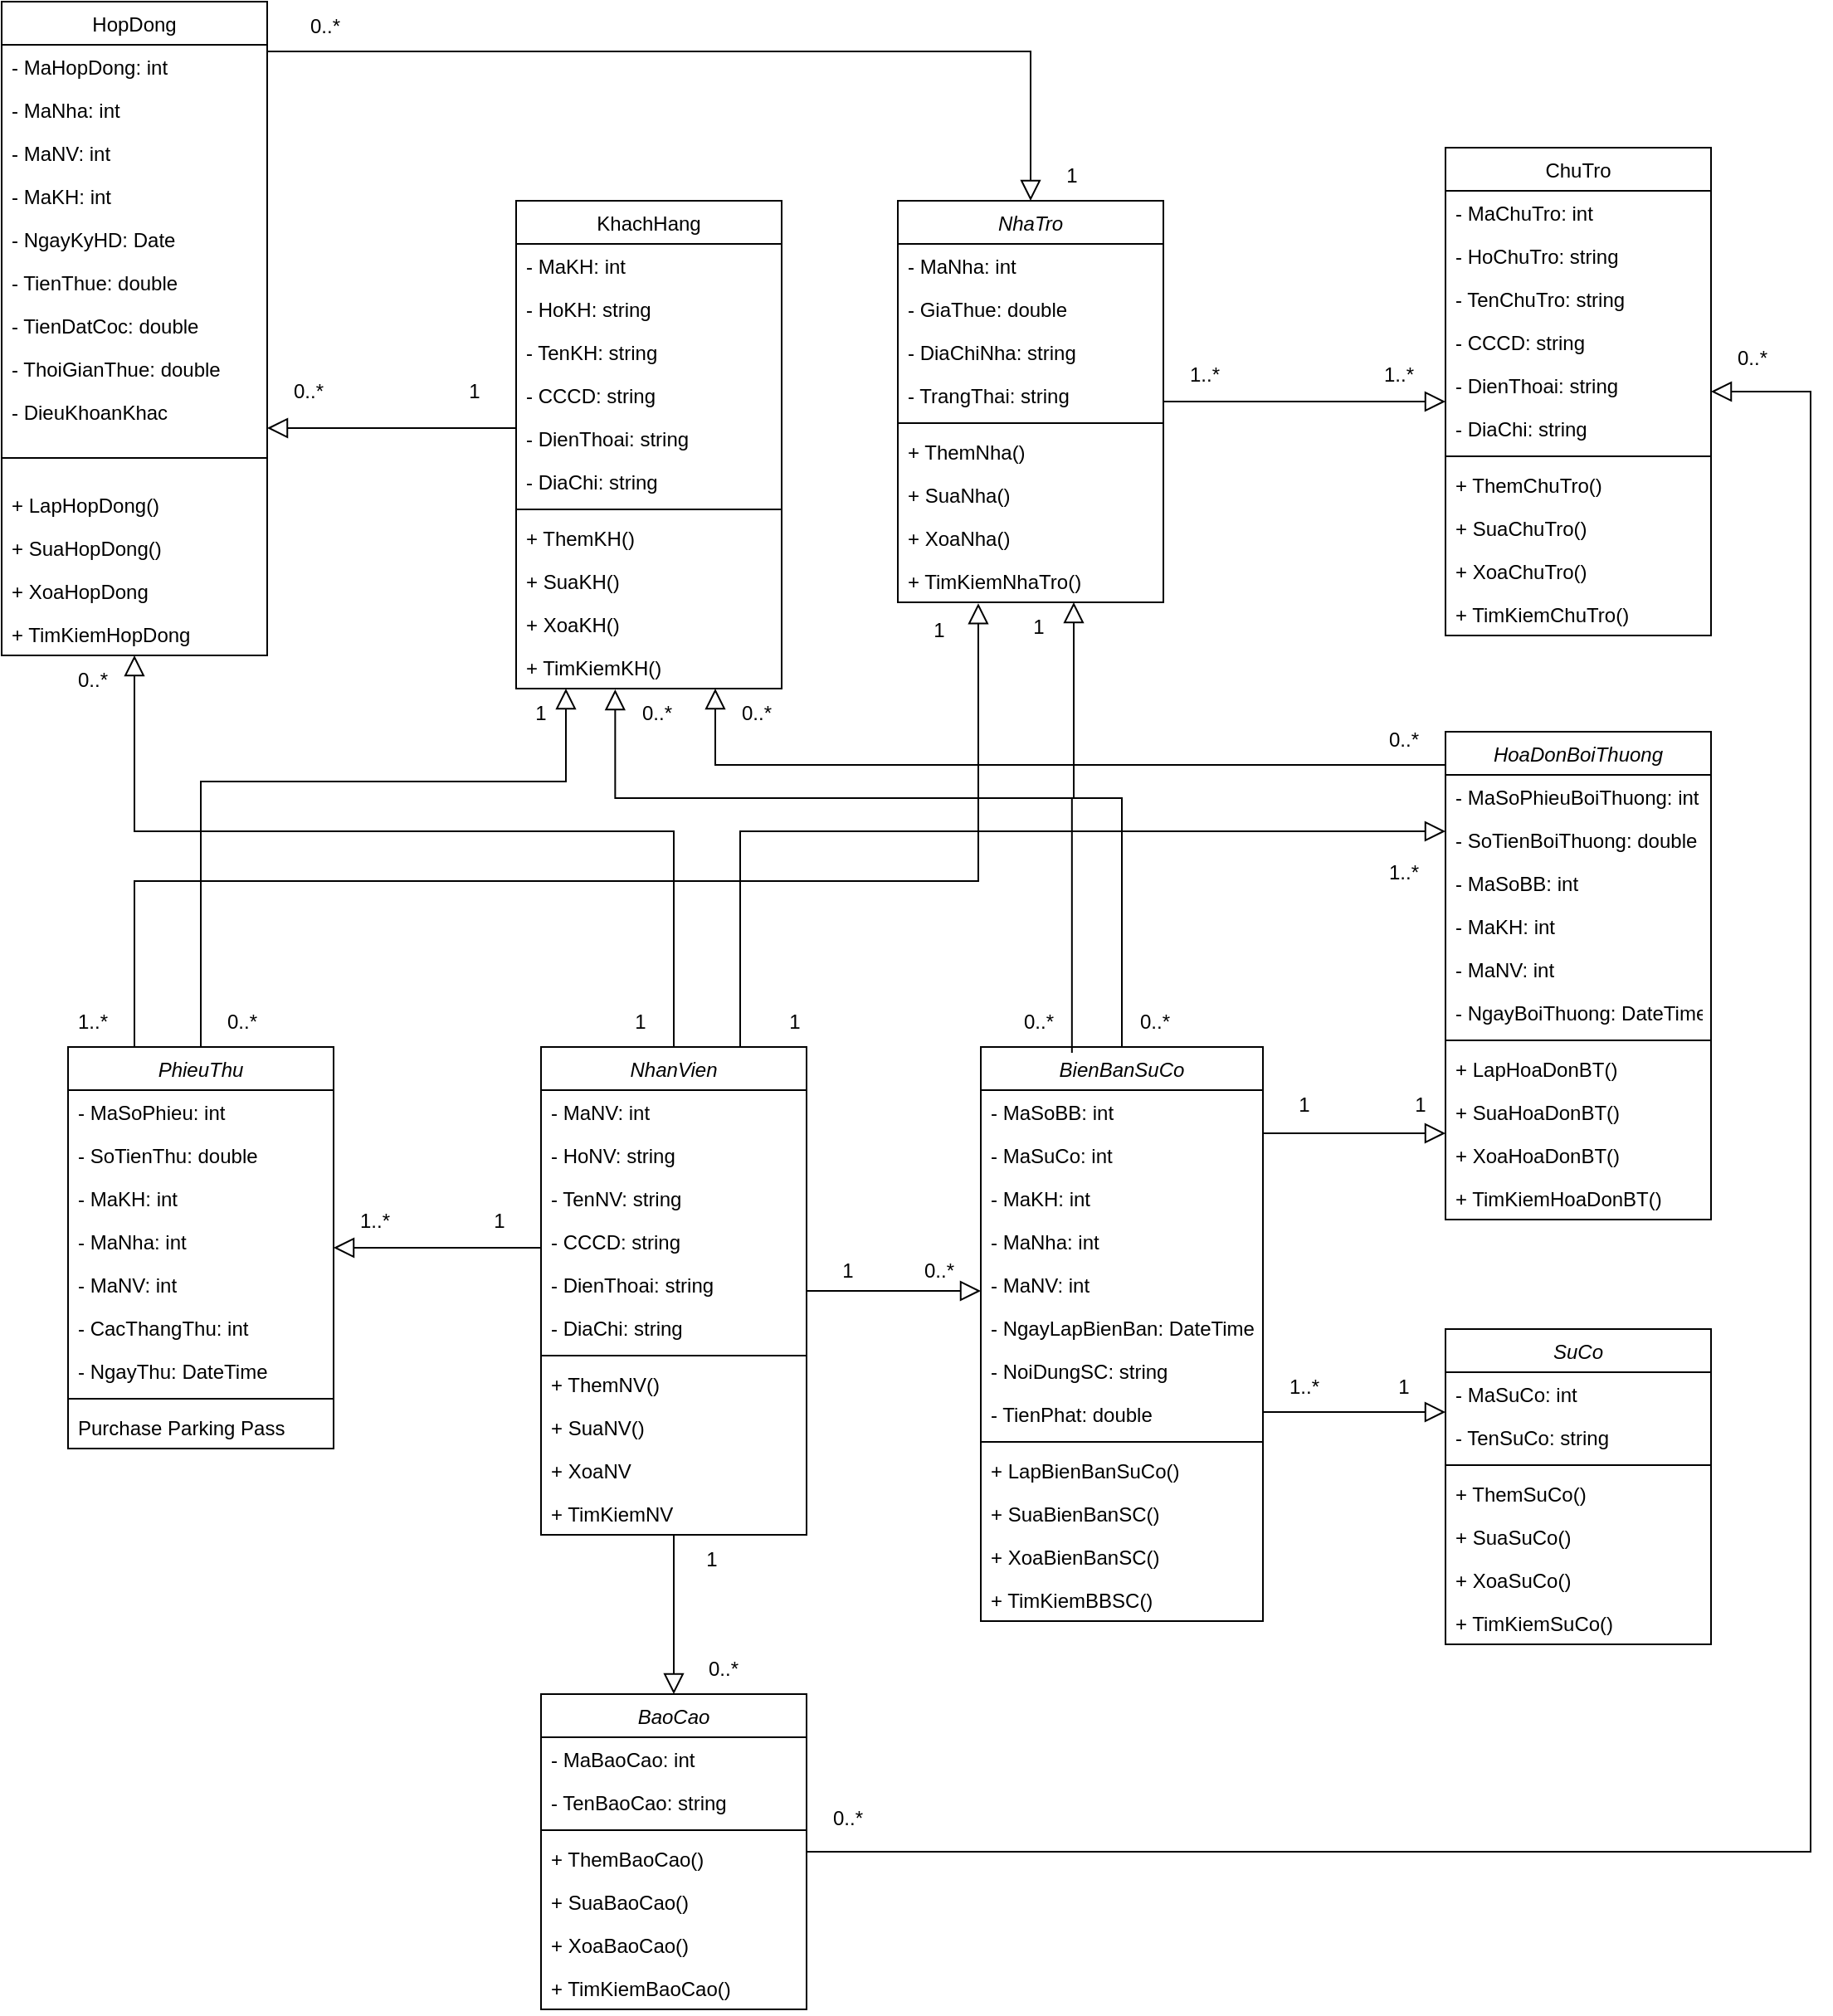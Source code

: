<mxfile version="24.7.8">
  <diagram id="C5RBs43oDa-KdzZeNtuy" name="Page-1">
    <mxGraphModel dx="1214" dy="589" grid="1" gridSize="10" guides="1" tooltips="1" connect="1" arrows="1" fold="1" page="1" pageScale="1" pageWidth="827" pageHeight="1169" math="0" shadow="0">
      <root>
        <mxCell id="WIyWlLk6GJQsqaUBKTNV-0" />
        <mxCell id="WIyWlLk6GJQsqaUBKTNV-1" parent="WIyWlLk6GJQsqaUBKTNV-0" />
        <mxCell id="zkfFHV4jXpPFQw0GAbJ--0" value="NhanVien" style="swimlane;fontStyle=2;align=center;verticalAlign=top;childLayout=stackLayout;horizontal=1;startSize=26;horizontalStack=0;resizeParent=1;resizeLast=0;collapsible=1;marginBottom=0;rounded=0;shadow=0;strokeWidth=1;" parent="WIyWlLk6GJQsqaUBKTNV-1" vertex="1">
          <mxGeometry x="335" y="1070" width="160" height="294" as="geometry">
            <mxRectangle x="230" y="140" width="160" height="26" as="alternateBounds" />
          </mxGeometry>
        </mxCell>
        <mxCell id="zkfFHV4jXpPFQw0GAbJ--1" value="- MaNV: int" style="text;align=left;verticalAlign=top;spacingLeft=4;spacingRight=4;overflow=hidden;rotatable=0;points=[[0,0.5],[1,0.5]];portConstraint=eastwest;" parent="zkfFHV4jXpPFQw0GAbJ--0" vertex="1">
          <mxGeometry y="26" width="160" height="26" as="geometry" />
        </mxCell>
        <mxCell id="zkfFHV4jXpPFQw0GAbJ--2" value="- HoNV: string" style="text;align=left;verticalAlign=top;spacingLeft=4;spacingRight=4;overflow=hidden;rotatable=0;points=[[0,0.5],[1,0.5]];portConstraint=eastwest;rounded=0;shadow=0;html=0;" parent="zkfFHV4jXpPFQw0GAbJ--0" vertex="1">
          <mxGeometry y="52" width="160" height="26" as="geometry" />
        </mxCell>
        <mxCell id="zkfFHV4jXpPFQw0GAbJ--3" value="- TenNV: string" style="text;align=left;verticalAlign=top;spacingLeft=4;spacingRight=4;overflow=hidden;rotatable=0;points=[[0,0.5],[1,0.5]];portConstraint=eastwest;rounded=0;shadow=0;html=0;" parent="zkfFHV4jXpPFQw0GAbJ--0" vertex="1">
          <mxGeometry y="78" width="160" height="26" as="geometry" />
        </mxCell>
        <mxCell id="z7ZvyYDUAaC4kDJrTpxP-0" value="- CCCD: string" style="text;align=left;verticalAlign=top;spacingLeft=4;spacingRight=4;overflow=hidden;rotatable=0;points=[[0,0.5],[1,0.5]];portConstraint=eastwest;rounded=0;shadow=0;html=0;" vertex="1" parent="zkfFHV4jXpPFQw0GAbJ--0">
          <mxGeometry y="104" width="160" height="26" as="geometry" />
        </mxCell>
        <mxCell id="z7ZvyYDUAaC4kDJrTpxP-1" value="- DienThoai: string" style="text;align=left;verticalAlign=top;spacingLeft=4;spacingRight=4;overflow=hidden;rotatable=0;points=[[0,0.5],[1,0.5]];portConstraint=eastwest;rounded=0;shadow=0;html=0;" vertex="1" parent="zkfFHV4jXpPFQw0GAbJ--0">
          <mxGeometry y="130" width="160" height="26" as="geometry" />
        </mxCell>
        <mxCell id="z7ZvyYDUAaC4kDJrTpxP-2" value="- DiaChi: string" style="text;align=left;verticalAlign=top;spacingLeft=4;spacingRight=4;overflow=hidden;rotatable=0;points=[[0,0.5],[1,0.5]];portConstraint=eastwest;rounded=0;shadow=0;html=0;" vertex="1" parent="zkfFHV4jXpPFQw0GAbJ--0">
          <mxGeometry y="156" width="160" height="26" as="geometry" />
        </mxCell>
        <mxCell id="zkfFHV4jXpPFQw0GAbJ--4" value="" style="line;html=1;strokeWidth=1;align=left;verticalAlign=middle;spacingTop=-1;spacingLeft=3;spacingRight=3;rotatable=0;labelPosition=right;points=[];portConstraint=eastwest;" parent="zkfFHV4jXpPFQw0GAbJ--0" vertex="1">
          <mxGeometry y="182" width="160" height="8" as="geometry" />
        </mxCell>
        <mxCell id="z7ZvyYDUAaC4kDJrTpxP-94" value="+ ThemNV()" style="text;align=left;verticalAlign=top;spacingLeft=4;spacingRight=4;overflow=hidden;rotatable=0;points=[[0,0.5],[1,0.5]];portConstraint=eastwest;rounded=0;shadow=0;html=0;" vertex="1" parent="zkfFHV4jXpPFQw0GAbJ--0">
          <mxGeometry y="190" width="160" height="26" as="geometry" />
        </mxCell>
        <mxCell id="z7ZvyYDUAaC4kDJrTpxP-96" value="+ SuaNV()" style="text;align=left;verticalAlign=top;spacingLeft=4;spacingRight=4;overflow=hidden;rotatable=0;points=[[0,0.5],[1,0.5]];portConstraint=eastwest;rounded=0;shadow=0;html=0;" vertex="1" parent="zkfFHV4jXpPFQw0GAbJ--0">
          <mxGeometry y="216" width="160" height="26" as="geometry" />
        </mxCell>
        <mxCell id="z7ZvyYDUAaC4kDJrTpxP-95" value="+ XoaNV" style="text;align=left;verticalAlign=top;spacingLeft=4;spacingRight=4;overflow=hidden;rotatable=0;points=[[0,0.5],[1,0.5]];portConstraint=eastwest;rounded=0;shadow=0;html=0;" vertex="1" parent="zkfFHV4jXpPFQw0GAbJ--0">
          <mxGeometry y="242" width="160" height="26" as="geometry" />
        </mxCell>
        <mxCell id="z7ZvyYDUAaC4kDJrTpxP-97" value="+ TimKiemNV" style="text;align=left;verticalAlign=top;spacingLeft=4;spacingRight=4;overflow=hidden;rotatable=0;points=[[0,0.5],[1,0.5]];portConstraint=eastwest;rounded=0;shadow=0;html=0;" vertex="1" parent="zkfFHV4jXpPFQw0GAbJ--0">
          <mxGeometry y="268" width="160" height="26" as="geometry" />
        </mxCell>
        <mxCell id="zkfFHV4jXpPFQw0GAbJ--6" value="ChuTro" style="swimlane;fontStyle=0;align=center;verticalAlign=top;childLayout=stackLayout;horizontal=1;startSize=26;horizontalStack=0;resizeParent=1;resizeLast=0;collapsible=1;marginBottom=0;rounded=0;shadow=0;strokeWidth=1;" parent="WIyWlLk6GJQsqaUBKTNV-1" vertex="1">
          <mxGeometry x="880" y="528" width="160" height="294" as="geometry">
            <mxRectangle x="130" y="380" width="160" height="26" as="alternateBounds" />
          </mxGeometry>
        </mxCell>
        <mxCell id="zkfFHV4jXpPFQw0GAbJ--7" value="- MaChuTro: int" style="text;align=left;verticalAlign=top;spacingLeft=4;spacingRight=4;overflow=hidden;rotatable=0;points=[[0,0.5],[1,0.5]];portConstraint=eastwest;" parent="zkfFHV4jXpPFQw0GAbJ--6" vertex="1">
          <mxGeometry y="26" width="160" height="26" as="geometry" />
        </mxCell>
        <mxCell id="zkfFHV4jXpPFQw0GAbJ--8" value="- HoChuTro: string" style="text;align=left;verticalAlign=top;spacingLeft=4;spacingRight=4;overflow=hidden;rotatable=0;points=[[0,0.5],[1,0.5]];portConstraint=eastwest;rounded=0;shadow=0;html=0;" parent="zkfFHV4jXpPFQw0GAbJ--6" vertex="1">
          <mxGeometry y="52" width="160" height="26" as="geometry" />
        </mxCell>
        <mxCell id="z7ZvyYDUAaC4kDJrTpxP-4" value="- TenChuTro: string" style="text;align=left;verticalAlign=top;spacingLeft=4;spacingRight=4;overflow=hidden;rotatable=0;points=[[0,0.5],[1,0.5]];portConstraint=eastwest;rounded=0;shadow=0;html=0;" vertex="1" parent="zkfFHV4jXpPFQw0GAbJ--6">
          <mxGeometry y="78" width="160" height="26" as="geometry" />
        </mxCell>
        <mxCell id="z7ZvyYDUAaC4kDJrTpxP-5" value="- CCCD: string" style="text;align=left;verticalAlign=top;spacingLeft=4;spacingRight=4;overflow=hidden;rotatable=0;points=[[0,0.5],[1,0.5]];portConstraint=eastwest;rounded=0;shadow=0;html=0;" vertex="1" parent="zkfFHV4jXpPFQw0GAbJ--6">
          <mxGeometry y="104" width="160" height="26" as="geometry" />
        </mxCell>
        <mxCell id="z7ZvyYDUAaC4kDJrTpxP-6" value="- DienThoai: string" style="text;align=left;verticalAlign=top;spacingLeft=4;spacingRight=4;overflow=hidden;rotatable=0;points=[[0,0.5],[1,0.5]];portConstraint=eastwest;rounded=0;shadow=0;html=0;" vertex="1" parent="zkfFHV4jXpPFQw0GAbJ--6">
          <mxGeometry y="130" width="160" height="26" as="geometry" />
        </mxCell>
        <mxCell id="z7ZvyYDUAaC4kDJrTpxP-7" value="- DiaChi: string" style="text;align=left;verticalAlign=top;spacingLeft=4;spacingRight=4;overflow=hidden;rotatable=0;points=[[0,0.5],[1,0.5]];portConstraint=eastwest;rounded=0;shadow=0;html=0;" vertex="1" parent="zkfFHV4jXpPFQw0GAbJ--6">
          <mxGeometry y="156" width="160" height="26" as="geometry" />
        </mxCell>
        <mxCell id="zkfFHV4jXpPFQw0GAbJ--9" value="" style="line;html=1;strokeWidth=1;align=left;verticalAlign=middle;spacingTop=-1;spacingLeft=3;spacingRight=3;rotatable=0;labelPosition=right;points=[];portConstraint=eastwest;" parent="zkfFHV4jXpPFQw0GAbJ--6" vertex="1">
          <mxGeometry y="182" width="160" height="8" as="geometry" />
        </mxCell>
        <mxCell id="z7ZvyYDUAaC4kDJrTpxP-106" value="+ ThemChuTro()" style="text;align=left;verticalAlign=top;spacingLeft=4;spacingRight=4;overflow=hidden;rotatable=0;points=[[0,0.5],[1,0.5]];portConstraint=eastwest;rounded=0;shadow=0;html=0;" vertex="1" parent="zkfFHV4jXpPFQw0GAbJ--6">
          <mxGeometry y="190" width="160" height="26" as="geometry" />
        </mxCell>
        <mxCell id="z7ZvyYDUAaC4kDJrTpxP-108" value="+ SuaChuTro()" style="text;align=left;verticalAlign=top;spacingLeft=4;spacingRight=4;overflow=hidden;rotatable=0;points=[[0,0.5],[1,0.5]];portConstraint=eastwest;rounded=0;shadow=0;html=0;" vertex="1" parent="zkfFHV4jXpPFQw0GAbJ--6">
          <mxGeometry y="216" width="160" height="26" as="geometry" />
        </mxCell>
        <mxCell id="z7ZvyYDUAaC4kDJrTpxP-109" value="+ XoaChuTro()" style="text;align=left;verticalAlign=top;spacingLeft=4;spacingRight=4;overflow=hidden;rotatable=0;points=[[0,0.5],[1,0.5]];portConstraint=eastwest;rounded=0;shadow=0;html=0;" vertex="1" parent="zkfFHV4jXpPFQw0GAbJ--6">
          <mxGeometry y="242" width="160" height="26" as="geometry" />
        </mxCell>
        <mxCell id="z7ZvyYDUAaC4kDJrTpxP-107" value="+ TimKiemChuTro()" style="text;align=left;verticalAlign=top;spacingLeft=4;spacingRight=4;overflow=hidden;rotatable=0;points=[[0,0.5],[1,0.5]];portConstraint=eastwest;rounded=0;shadow=0;html=0;" vertex="1" parent="zkfFHV4jXpPFQw0GAbJ--6">
          <mxGeometry y="268" width="160" height="26" as="geometry" />
        </mxCell>
        <mxCell id="zkfFHV4jXpPFQw0GAbJ--12" value="" style="endArrow=block;endSize=10;endFill=0;shadow=0;strokeWidth=1;rounded=0;curved=0;edgeStyle=elbowEdgeStyle;elbow=vertical;" parent="WIyWlLk6GJQsqaUBKTNV-1" source="zkfFHV4jXpPFQw0GAbJ--0" target="z7ZvyYDUAaC4kDJrTpxP-32" edge="1">
          <mxGeometry width="160" relative="1" as="geometry">
            <mxPoint x="340" y="1124" as="sourcePoint" />
            <mxPoint x="240" y="950" as="targetPoint" />
          </mxGeometry>
        </mxCell>
        <mxCell id="zkfFHV4jXpPFQw0GAbJ--13" value="HopDong" style="swimlane;fontStyle=0;align=center;verticalAlign=top;childLayout=stackLayout;horizontal=1;startSize=26;horizontalStack=0;resizeParent=1;resizeLast=0;collapsible=1;marginBottom=0;rounded=0;shadow=0;strokeWidth=1;" parent="WIyWlLk6GJQsqaUBKTNV-1" vertex="1">
          <mxGeometry x="10" y="440" width="160" height="394" as="geometry">
            <mxRectangle x="350" y="620" width="170" height="26" as="alternateBounds" />
          </mxGeometry>
        </mxCell>
        <mxCell id="zkfFHV4jXpPFQw0GAbJ--14" value="- MaHopDong: int" style="text;align=left;verticalAlign=top;spacingLeft=4;spacingRight=4;overflow=hidden;rotatable=0;points=[[0,0.5],[1,0.5]];portConstraint=eastwest;" parent="zkfFHV4jXpPFQw0GAbJ--13" vertex="1">
          <mxGeometry y="26" width="160" height="26" as="geometry" />
        </mxCell>
        <mxCell id="z7ZvyYDUAaC4kDJrTpxP-17" value="- MaNha: int" style="text;align=left;verticalAlign=top;spacingLeft=4;spacingRight=4;overflow=hidden;rotatable=0;points=[[0,0.5],[1,0.5]];portConstraint=eastwest;" vertex="1" parent="zkfFHV4jXpPFQw0GAbJ--13">
          <mxGeometry y="52" width="160" height="26" as="geometry" />
        </mxCell>
        <mxCell id="z7ZvyYDUAaC4kDJrTpxP-18" value="- MaNV: int" style="text;align=left;verticalAlign=top;spacingLeft=4;spacingRight=4;overflow=hidden;rotatable=0;points=[[0,0.5],[1,0.5]];portConstraint=eastwest;" vertex="1" parent="zkfFHV4jXpPFQw0GAbJ--13">
          <mxGeometry y="78" width="160" height="26" as="geometry" />
        </mxCell>
        <mxCell id="z7ZvyYDUAaC4kDJrTpxP-19" value="- MaKH: int" style="text;align=left;verticalAlign=top;spacingLeft=4;spacingRight=4;overflow=hidden;rotatable=0;points=[[0,0.5],[1,0.5]];portConstraint=eastwest;" vertex="1" parent="zkfFHV4jXpPFQw0GAbJ--13">
          <mxGeometry y="104" width="160" height="26" as="geometry" />
        </mxCell>
        <mxCell id="z7ZvyYDUAaC4kDJrTpxP-20" value="- NgayKyHD: Date" style="text;align=left;verticalAlign=top;spacingLeft=4;spacingRight=4;overflow=hidden;rotatable=0;points=[[0,0.5],[1,0.5]];portConstraint=eastwest;" vertex="1" parent="zkfFHV4jXpPFQw0GAbJ--13">
          <mxGeometry y="130" width="160" height="26" as="geometry" />
        </mxCell>
        <mxCell id="z7ZvyYDUAaC4kDJrTpxP-21" value="- TienThue: double" style="text;align=left;verticalAlign=top;spacingLeft=4;spacingRight=4;overflow=hidden;rotatable=0;points=[[0,0.5],[1,0.5]];portConstraint=eastwest;" vertex="1" parent="zkfFHV4jXpPFQw0GAbJ--13">
          <mxGeometry y="156" width="160" height="26" as="geometry" />
        </mxCell>
        <mxCell id="z7ZvyYDUAaC4kDJrTpxP-22" value="- TienDatCoc: double" style="text;align=left;verticalAlign=top;spacingLeft=4;spacingRight=4;overflow=hidden;rotatable=0;points=[[0,0.5],[1,0.5]];portConstraint=eastwest;" vertex="1" parent="zkfFHV4jXpPFQw0GAbJ--13">
          <mxGeometry y="182" width="160" height="26" as="geometry" />
        </mxCell>
        <mxCell id="z7ZvyYDUAaC4kDJrTpxP-23" value="- ThoiGianThue: double" style="text;align=left;verticalAlign=top;spacingLeft=4;spacingRight=4;overflow=hidden;rotatable=0;points=[[0,0.5],[1,0.5]];portConstraint=eastwest;" vertex="1" parent="zkfFHV4jXpPFQw0GAbJ--13">
          <mxGeometry y="208" width="160" height="26" as="geometry" />
        </mxCell>
        <mxCell id="z7ZvyYDUAaC4kDJrTpxP-24" value="- DieuKhoanKhac" style="text;align=left;verticalAlign=top;spacingLeft=4;spacingRight=4;overflow=hidden;rotatable=0;points=[[0,0.5],[1,0.5]];portConstraint=eastwest;rounded=0;shadow=0;html=0;" vertex="1" parent="zkfFHV4jXpPFQw0GAbJ--13">
          <mxGeometry y="234" width="160" height="26" as="geometry" />
        </mxCell>
        <mxCell id="zkfFHV4jXpPFQw0GAbJ--15" value="" style="line;html=1;strokeWidth=1;align=left;verticalAlign=middle;spacingTop=-1;spacingLeft=3;spacingRight=3;rotatable=0;labelPosition=right;points=[];portConstraint=eastwest;" parent="zkfFHV4jXpPFQw0GAbJ--13" vertex="1">
          <mxGeometry y="260" width="160" height="30" as="geometry" />
        </mxCell>
        <mxCell id="z7ZvyYDUAaC4kDJrTpxP-113" value="+ LapHopDong()" style="text;align=left;verticalAlign=top;spacingLeft=4;spacingRight=4;overflow=hidden;rotatable=0;points=[[0,0.5],[1,0.5]];portConstraint=eastwest;rounded=0;shadow=0;html=0;" vertex="1" parent="zkfFHV4jXpPFQw0GAbJ--13">
          <mxGeometry y="290" width="160" height="26" as="geometry" />
        </mxCell>
        <mxCell id="z7ZvyYDUAaC4kDJrTpxP-110" value="+ SuaHopDong()" style="text;align=left;verticalAlign=top;spacingLeft=4;spacingRight=4;overflow=hidden;rotatable=0;points=[[0,0.5],[1,0.5]];portConstraint=eastwest;rounded=0;shadow=0;html=0;" vertex="1" parent="zkfFHV4jXpPFQw0GAbJ--13">
          <mxGeometry y="316" width="160" height="26" as="geometry" />
        </mxCell>
        <mxCell id="z7ZvyYDUAaC4kDJrTpxP-115" value="+ XoaHopDong" style="text;align=left;verticalAlign=top;spacingLeft=4;spacingRight=4;overflow=hidden;rotatable=0;points=[[0,0.5],[1,0.5]];portConstraint=eastwest;rounded=0;shadow=0;html=0;" vertex="1" parent="zkfFHV4jXpPFQw0GAbJ--13">
          <mxGeometry y="342" width="160" height="26" as="geometry" />
        </mxCell>
        <mxCell id="z7ZvyYDUAaC4kDJrTpxP-114" value="+ TimKiemHopDong" style="text;align=left;verticalAlign=top;spacingLeft=4;spacingRight=4;overflow=hidden;rotatable=0;points=[[0,0.5],[1,0.5]];portConstraint=eastwest;rounded=0;shadow=0;html=0;" vertex="1" parent="zkfFHV4jXpPFQw0GAbJ--13">
          <mxGeometry y="368" width="160" height="26" as="geometry" />
        </mxCell>
        <mxCell id="zkfFHV4jXpPFQw0GAbJ--16" value="" style="endArrow=block;endSize=10;endFill=0;shadow=0;strokeWidth=1;rounded=0;curved=0;edgeStyle=elbowEdgeStyle;elbow=vertical;" parent="WIyWlLk6GJQsqaUBKTNV-1" source="zkfFHV4jXpPFQw0GAbJ--0" target="zkfFHV4jXpPFQw0GAbJ--13" edge="1">
          <mxGeometry width="160" relative="1" as="geometry">
            <mxPoint x="535" y="1060" as="sourcePoint" />
            <mxPoint x="425.0" y="958" as="targetPoint" />
            <Array as="points">
              <mxPoint x="300" y="940" />
            </Array>
          </mxGeometry>
        </mxCell>
        <mxCell id="zkfFHV4jXpPFQw0GAbJ--17" value="KhachHang" style="swimlane;fontStyle=0;align=center;verticalAlign=top;childLayout=stackLayout;horizontal=1;startSize=26;horizontalStack=0;resizeParent=1;resizeLast=0;collapsible=1;marginBottom=0;rounded=0;shadow=0;strokeWidth=1;" parent="WIyWlLk6GJQsqaUBKTNV-1" vertex="1">
          <mxGeometry x="320" y="560" width="160" height="294" as="geometry">
            <mxRectangle x="508" y="120" width="160" height="26" as="alternateBounds" />
          </mxGeometry>
        </mxCell>
        <mxCell id="zkfFHV4jXpPFQw0GAbJ--18" value="- MaKH: int" style="text;align=left;verticalAlign=top;spacingLeft=4;spacingRight=4;overflow=hidden;rotatable=0;points=[[0,0.5],[1,0.5]];portConstraint=eastwest;" parent="zkfFHV4jXpPFQw0GAbJ--17" vertex="1">
          <mxGeometry y="26" width="160" height="26" as="geometry" />
        </mxCell>
        <mxCell id="zkfFHV4jXpPFQw0GAbJ--19" value="- HoKH: string" style="text;align=left;verticalAlign=top;spacingLeft=4;spacingRight=4;overflow=hidden;rotatable=0;points=[[0,0.5],[1,0.5]];portConstraint=eastwest;rounded=0;shadow=0;html=0;" parent="zkfFHV4jXpPFQw0GAbJ--17" vertex="1">
          <mxGeometry y="52" width="160" height="26" as="geometry" />
        </mxCell>
        <mxCell id="zkfFHV4jXpPFQw0GAbJ--20" value="- TenKH: string" style="text;align=left;verticalAlign=top;spacingLeft=4;spacingRight=4;overflow=hidden;rotatable=0;points=[[0,0.5],[1,0.5]];portConstraint=eastwest;rounded=0;shadow=0;html=0;" parent="zkfFHV4jXpPFQw0GAbJ--17" vertex="1">
          <mxGeometry y="78" width="160" height="26" as="geometry" />
        </mxCell>
        <mxCell id="zkfFHV4jXpPFQw0GAbJ--21" value="- CCCD: string" style="text;align=left;verticalAlign=top;spacingLeft=4;spacingRight=4;overflow=hidden;rotatable=0;points=[[0,0.5],[1,0.5]];portConstraint=eastwest;rounded=0;shadow=0;html=0;" parent="zkfFHV4jXpPFQw0GAbJ--17" vertex="1">
          <mxGeometry y="104" width="160" height="26" as="geometry" />
        </mxCell>
        <mxCell id="zkfFHV4jXpPFQw0GAbJ--22" value="- DienThoai: string" style="text;align=left;verticalAlign=top;spacingLeft=4;spacingRight=4;overflow=hidden;rotatable=0;points=[[0,0.5],[1,0.5]];portConstraint=eastwest;rounded=0;shadow=0;html=0;" parent="zkfFHV4jXpPFQw0GAbJ--17" vertex="1">
          <mxGeometry y="130" width="160" height="26" as="geometry" />
        </mxCell>
        <mxCell id="z7ZvyYDUAaC4kDJrTpxP-3" value="- DiaChi: string" style="text;align=left;verticalAlign=top;spacingLeft=4;spacingRight=4;overflow=hidden;rotatable=0;points=[[0,0.5],[1,0.5]];portConstraint=eastwest;rounded=0;shadow=0;html=0;" vertex="1" parent="zkfFHV4jXpPFQw0GAbJ--17">
          <mxGeometry y="156" width="160" height="26" as="geometry" />
        </mxCell>
        <mxCell id="zkfFHV4jXpPFQw0GAbJ--23" value="" style="line;html=1;strokeWidth=1;align=left;verticalAlign=middle;spacingTop=-1;spacingLeft=3;spacingRight=3;rotatable=0;labelPosition=right;points=[];portConstraint=eastwest;" parent="zkfFHV4jXpPFQw0GAbJ--17" vertex="1">
          <mxGeometry y="182" width="160" height="8" as="geometry" />
        </mxCell>
        <mxCell id="z7ZvyYDUAaC4kDJrTpxP-98" value="+ ThemKH()" style="text;align=left;verticalAlign=top;spacingLeft=4;spacingRight=4;overflow=hidden;rotatable=0;points=[[0,0.5],[1,0.5]];portConstraint=eastwest;rounded=0;shadow=0;html=0;" vertex="1" parent="zkfFHV4jXpPFQw0GAbJ--17">
          <mxGeometry y="190" width="160" height="26" as="geometry" />
        </mxCell>
        <mxCell id="z7ZvyYDUAaC4kDJrTpxP-101" value="+ SuaKH()" style="text;align=left;verticalAlign=top;spacingLeft=4;spacingRight=4;overflow=hidden;rotatable=0;points=[[0,0.5],[1,0.5]];portConstraint=eastwest;rounded=0;shadow=0;html=0;" vertex="1" parent="zkfFHV4jXpPFQw0GAbJ--17">
          <mxGeometry y="216" width="160" height="26" as="geometry" />
        </mxCell>
        <mxCell id="z7ZvyYDUAaC4kDJrTpxP-100" value="+ XoaKH()" style="text;align=left;verticalAlign=top;spacingLeft=4;spacingRight=4;overflow=hidden;rotatable=0;points=[[0,0.5],[1,0.5]];portConstraint=eastwest;rounded=0;shadow=0;html=0;" vertex="1" parent="zkfFHV4jXpPFQw0GAbJ--17">
          <mxGeometry y="242" width="160" height="26" as="geometry" />
        </mxCell>
        <mxCell id="z7ZvyYDUAaC4kDJrTpxP-99" value="+ TimKiemKH()" style="text;align=left;verticalAlign=top;spacingLeft=4;spacingRight=4;overflow=hidden;rotatable=0;points=[[0,0.5],[1,0.5]];portConstraint=eastwest;rounded=0;shadow=0;html=0;" vertex="1" parent="zkfFHV4jXpPFQw0GAbJ--17">
          <mxGeometry y="268" width="160" height="26" as="geometry" />
        </mxCell>
        <mxCell id="z7ZvyYDUAaC4kDJrTpxP-8" value="NhaTro" style="swimlane;fontStyle=2;align=center;verticalAlign=top;childLayout=stackLayout;horizontal=1;startSize=26;horizontalStack=0;resizeParent=1;resizeLast=0;collapsible=1;marginBottom=0;rounded=0;shadow=0;strokeWidth=1;" vertex="1" parent="WIyWlLk6GJQsqaUBKTNV-1">
          <mxGeometry x="550" y="560" width="160" height="242" as="geometry">
            <mxRectangle x="230" y="140" width="160" height="26" as="alternateBounds" />
          </mxGeometry>
        </mxCell>
        <mxCell id="z7ZvyYDUAaC4kDJrTpxP-9" value="- MaNha: int" style="text;align=left;verticalAlign=top;spacingLeft=4;spacingRight=4;overflow=hidden;rotatable=0;points=[[0,0.5],[1,0.5]];portConstraint=eastwest;" vertex="1" parent="z7ZvyYDUAaC4kDJrTpxP-8">
          <mxGeometry y="26" width="160" height="26" as="geometry" />
        </mxCell>
        <mxCell id="z7ZvyYDUAaC4kDJrTpxP-10" value="- GiaThue: double" style="text;align=left;verticalAlign=top;spacingLeft=4;spacingRight=4;overflow=hidden;rotatable=0;points=[[0,0.5],[1,0.5]];portConstraint=eastwest;rounded=0;shadow=0;html=0;" vertex="1" parent="z7ZvyYDUAaC4kDJrTpxP-8">
          <mxGeometry y="52" width="160" height="26" as="geometry" />
        </mxCell>
        <mxCell id="z7ZvyYDUAaC4kDJrTpxP-11" value="- DiaChiNha: string" style="text;align=left;verticalAlign=top;spacingLeft=4;spacingRight=4;overflow=hidden;rotatable=0;points=[[0,0.5],[1,0.5]];portConstraint=eastwest;rounded=0;shadow=0;html=0;" vertex="1" parent="z7ZvyYDUAaC4kDJrTpxP-8">
          <mxGeometry y="78" width="160" height="26" as="geometry" />
        </mxCell>
        <mxCell id="z7ZvyYDUAaC4kDJrTpxP-12" value="- TrangThai: string" style="text;align=left;verticalAlign=top;spacingLeft=4;spacingRight=4;overflow=hidden;rotatable=0;points=[[0,0.5],[1,0.5]];portConstraint=eastwest;rounded=0;shadow=0;html=0;" vertex="1" parent="z7ZvyYDUAaC4kDJrTpxP-8">
          <mxGeometry y="104" width="160" height="26" as="geometry" />
        </mxCell>
        <mxCell id="z7ZvyYDUAaC4kDJrTpxP-15" value="" style="line;html=1;strokeWidth=1;align=left;verticalAlign=middle;spacingTop=-1;spacingLeft=3;spacingRight=3;rotatable=0;labelPosition=right;points=[];portConstraint=eastwest;" vertex="1" parent="z7ZvyYDUAaC4kDJrTpxP-8">
          <mxGeometry y="130" width="160" height="8" as="geometry" />
        </mxCell>
        <mxCell id="z7ZvyYDUAaC4kDJrTpxP-102" value="+ ThemNha()" style="text;align=left;verticalAlign=top;spacingLeft=4;spacingRight=4;overflow=hidden;rotatable=0;points=[[0,0.5],[1,0.5]];portConstraint=eastwest;rounded=0;shadow=0;html=0;" vertex="1" parent="z7ZvyYDUAaC4kDJrTpxP-8">
          <mxGeometry y="138" width="160" height="26" as="geometry" />
        </mxCell>
        <mxCell id="z7ZvyYDUAaC4kDJrTpxP-103" value="+ SuaNha()" style="text;align=left;verticalAlign=top;spacingLeft=4;spacingRight=4;overflow=hidden;rotatable=0;points=[[0,0.5],[1,0.5]];portConstraint=eastwest;rounded=0;shadow=0;html=0;" vertex="1" parent="z7ZvyYDUAaC4kDJrTpxP-8">
          <mxGeometry y="164" width="160" height="26" as="geometry" />
        </mxCell>
        <mxCell id="z7ZvyYDUAaC4kDJrTpxP-104" value="+ XoaNha()" style="text;align=left;verticalAlign=top;spacingLeft=4;spacingRight=4;overflow=hidden;rotatable=0;points=[[0,0.5],[1,0.5]];portConstraint=eastwest;rounded=0;shadow=0;html=0;" vertex="1" parent="z7ZvyYDUAaC4kDJrTpxP-8">
          <mxGeometry y="190" width="160" height="26" as="geometry" />
        </mxCell>
        <mxCell id="z7ZvyYDUAaC4kDJrTpxP-105" value="+ TimKiemNhaTro()" style="text;align=left;verticalAlign=top;spacingLeft=4;spacingRight=4;overflow=hidden;rotatable=0;points=[[0,0.5],[1,0.5]];portConstraint=eastwest;rounded=0;shadow=0;html=0;" vertex="1" parent="z7ZvyYDUAaC4kDJrTpxP-8">
          <mxGeometry y="216" width="160" height="26" as="geometry" />
        </mxCell>
        <mxCell id="z7ZvyYDUAaC4kDJrTpxP-25" value="SuCo" style="swimlane;fontStyle=2;align=center;verticalAlign=top;childLayout=stackLayout;horizontal=1;startSize=26;horizontalStack=0;resizeParent=1;resizeLast=0;collapsible=1;marginBottom=0;rounded=0;shadow=0;strokeWidth=1;" vertex="1" parent="WIyWlLk6GJQsqaUBKTNV-1">
          <mxGeometry x="880" y="1240" width="160" height="190" as="geometry">
            <mxRectangle x="230" y="140" width="160" height="26" as="alternateBounds" />
          </mxGeometry>
        </mxCell>
        <mxCell id="z7ZvyYDUAaC4kDJrTpxP-26" value="- MaSuCo: int" style="text;align=left;verticalAlign=top;spacingLeft=4;spacingRight=4;overflow=hidden;rotatable=0;points=[[0,0.5],[1,0.5]];portConstraint=eastwest;" vertex="1" parent="z7ZvyYDUAaC4kDJrTpxP-25">
          <mxGeometry y="26" width="160" height="26" as="geometry" />
        </mxCell>
        <mxCell id="z7ZvyYDUAaC4kDJrTpxP-27" value="- TenSuCo: string" style="text;align=left;verticalAlign=top;spacingLeft=4;spacingRight=4;overflow=hidden;rotatable=0;points=[[0,0.5],[1,0.5]];portConstraint=eastwest;rounded=0;shadow=0;html=0;" vertex="1" parent="z7ZvyYDUAaC4kDJrTpxP-25">
          <mxGeometry y="52" width="160" height="26" as="geometry" />
        </mxCell>
        <mxCell id="z7ZvyYDUAaC4kDJrTpxP-30" value="" style="line;html=1;strokeWidth=1;align=left;verticalAlign=middle;spacingTop=-1;spacingLeft=3;spacingRight=3;rotatable=0;labelPosition=right;points=[];portConstraint=eastwest;" vertex="1" parent="z7ZvyYDUAaC4kDJrTpxP-25">
          <mxGeometry y="78" width="160" height="8" as="geometry" />
        </mxCell>
        <mxCell id="z7ZvyYDUAaC4kDJrTpxP-121" value="+ ThemSuCo()" style="text;align=left;verticalAlign=top;spacingLeft=4;spacingRight=4;overflow=hidden;rotatable=0;points=[[0,0.5],[1,0.5]];portConstraint=eastwest;rounded=0;shadow=0;html=0;" vertex="1" parent="z7ZvyYDUAaC4kDJrTpxP-25">
          <mxGeometry y="86" width="160" height="26" as="geometry" />
        </mxCell>
        <mxCell id="z7ZvyYDUAaC4kDJrTpxP-123" value="+ SuaSuCo()" style="text;align=left;verticalAlign=top;spacingLeft=4;spacingRight=4;overflow=hidden;rotatable=0;points=[[0,0.5],[1,0.5]];portConstraint=eastwest;rounded=0;shadow=0;html=0;" vertex="1" parent="z7ZvyYDUAaC4kDJrTpxP-25">
          <mxGeometry y="112" width="160" height="26" as="geometry" />
        </mxCell>
        <mxCell id="z7ZvyYDUAaC4kDJrTpxP-124" value="+ XoaSuCo()" style="text;align=left;verticalAlign=top;spacingLeft=4;spacingRight=4;overflow=hidden;rotatable=0;points=[[0,0.5],[1,0.5]];portConstraint=eastwest;rounded=0;shadow=0;html=0;" vertex="1" parent="z7ZvyYDUAaC4kDJrTpxP-25">
          <mxGeometry y="138" width="160" height="26" as="geometry" />
        </mxCell>
        <mxCell id="z7ZvyYDUAaC4kDJrTpxP-122" value="+ TimKiemSuCo()" style="text;align=left;verticalAlign=top;spacingLeft=4;spacingRight=4;overflow=hidden;rotatable=0;points=[[0,0.5],[1,0.5]];portConstraint=eastwest;rounded=0;shadow=0;html=0;" vertex="1" parent="z7ZvyYDUAaC4kDJrTpxP-25">
          <mxGeometry y="164" width="160" height="26" as="geometry" />
        </mxCell>
        <mxCell id="z7ZvyYDUAaC4kDJrTpxP-32" value="PhieuThu" style="swimlane;fontStyle=2;align=center;verticalAlign=top;childLayout=stackLayout;horizontal=1;startSize=26;horizontalStack=0;resizeParent=1;resizeLast=0;collapsible=1;marginBottom=0;rounded=0;shadow=0;strokeWidth=1;" vertex="1" parent="WIyWlLk6GJQsqaUBKTNV-1">
          <mxGeometry x="50" y="1070" width="160" height="242" as="geometry">
            <mxRectangle x="230" y="140" width="160" height="26" as="alternateBounds" />
          </mxGeometry>
        </mxCell>
        <mxCell id="z7ZvyYDUAaC4kDJrTpxP-33" value="- MaSoPhieu: int" style="text;align=left;verticalAlign=top;spacingLeft=4;spacingRight=4;overflow=hidden;rotatable=0;points=[[0,0.5],[1,0.5]];portConstraint=eastwest;" vertex="1" parent="z7ZvyYDUAaC4kDJrTpxP-32">
          <mxGeometry y="26" width="160" height="26" as="geometry" />
        </mxCell>
        <mxCell id="z7ZvyYDUAaC4kDJrTpxP-34" value="- SoTienThu: double" style="text;align=left;verticalAlign=top;spacingLeft=4;spacingRight=4;overflow=hidden;rotatable=0;points=[[0,0.5],[1,0.5]];portConstraint=eastwest;rounded=0;shadow=0;html=0;" vertex="1" parent="z7ZvyYDUAaC4kDJrTpxP-32">
          <mxGeometry y="52" width="160" height="26" as="geometry" />
        </mxCell>
        <mxCell id="z7ZvyYDUAaC4kDJrTpxP-41" value="- MaKH: int" style="text;align=left;verticalAlign=top;spacingLeft=4;spacingRight=4;overflow=hidden;rotatable=0;points=[[0,0.5],[1,0.5]];portConstraint=eastwest;" vertex="1" parent="z7ZvyYDUAaC4kDJrTpxP-32">
          <mxGeometry y="78" width="160" height="26" as="geometry" />
        </mxCell>
        <mxCell id="z7ZvyYDUAaC4kDJrTpxP-39" value="- MaNha: int" style="text;align=left;verticalAlign=top;spacingLeft=4;spacingRight=4;overflow=hidden;rotatable=0;points=[[0,0.5],[1,0.5]];portConstraint=eastwest;" vertex="1" parent="z7ZvyYDUAaC4kDJrTpxP-32">
          <mxGeometry y="104" width="160" height="26" as="geometry" />
        </mxCell>
        <mxCell id="z7ZvyYDUAaC4kDJrTpxP-40" value="- MaNV: int" style="text;align=left;verticalAlign=top;spacingLeft=4;spacingRight=4;overflow=hidden;rotatable=0;points=[[0,0.5],[1,0.5]];portConstraint=eastwest;" vertex="1" parent="z7ZvyYDUAaC4kDJrTpxP-32">
          <mxGeometry y="130" width="160" height="26" as="geometry" />
        </mxCell>
        <mxCell id="z7ZvyYDUAaC4kDJrTpxP-35" value="- CacThangThu: int" style="text;align=left;verticalAlign=top;spacingLeft=4;spacingRight=4;overflow=hidden;rotatable=0;points=[[0,0.5],[1,0.5]];portConstraint=eastwest;rounded=0;shadow=0;html=0;" vertex="1" parent="z7ZvyYDUAaC4kDJrTpxP-32">
          <mxGeometry y="156" width="160" height="26" as="geometry" />
        </mxCell>
        <mxCell id="z7ZvyYDUAaC4kDJrTpxP-36" value="- NgayThu: DateTime" style="text;align=left;verticalAlign=top;spacingLeft=4;spacingRight=4;overflow=hidden;rotatable=0;points=[[0,0.5],[1,0.5]];portConstraint=eastwest;rounded=0;shadow=0;html=0;" vertex="1" parent="z7ZvyYDUAaC4kDJrTpxP-32">
          <mxGeometry y="182" width="160" height="26" as="geometry" />
        </mxCell>
        <mxCell id="z7ZvyYDUAaC4kDJrTpxP-37" value="" style="line;html=1;strokeWidth=1;align=left;verticalAlign=middle;spacingTop=-1;spacingLeft=3;spacingRight=3;rotatable=0;labelPosition=right;points=[];portConstraint=eastwest;" vertex="1" parent="z7ZvyYDUAaC4kDJrTpxP-32">
          <mxGeometry y="208" width="160" height="8" as="geometry" />
        </mxCell>
        <mxCell id="z7ZvyYDUAaC4kDJrTpxP-38" value="Purchase Parking Pass" style="text;align=left;verticalAlign=top;spacingLeft=4;spacingRight=4;overflow=hidden;rotatable=0;points=[[0,0.5],[1,0.5]];portConstraint=eastwest;" vertex="1" parent="z7ZvyYDUAaC4kDJrTpxP-32">
          <mxGeometry y="216" width="160" height="26" as="geometry" />
        </mxCell>
        <mxCell id="z7ZvyYDUAaC4kDJrTpxP-42" value="BienBanSuCo" style="swimlane;fontStyle=2;align=center;verticalAlign=top;childLayout=stackLayout;horizontal=1;startSize=26;horizontalStack=0;resizeParent=1;resizeLast=0;collapsible=1;marginBottom=0;rounded=0;shadow=0;strokeWidth=1;" vertex="1" parent="WIyWlLk6GJQsqaUBKTNV-1">
          <mxGeometry x="600" y="1070" width="170" height="346" as="geometry">
            <mxRectangle x="230" y="140" width="160" height="26" as="alternateBounds" />
          </mxGeometry>
        </mxCell>
        <mxCell id="z7ZvyYDUAaC4kDJrTpxP-43" value="- MaSoBB: int" style="text;align=left;verticalAlign=top;spacingLeft=4;spacingRight=4;overflow=hidden;rotatable=0;points=[[0,0.5],[1,0.5]];portConstraint=eastwest;" vertex="1" parent="z7ZvyYDUAaC4kDJrTpxP-42">
          <mxGeometry y="26" width="170" height="26" as="geometry" />
        </mxCell>
        <mxCell id="z7ZvyYDUAaC4kDJrTpxP-52" value="- MaSuCo: int" style="text;align=left;verticalAlign=top;spacingLeft=4;spacingRight=4;overflow=hidden;rotatable=0;points=[[0,0.5],[1,0.5]];portConstraint=eastwest;" vertex="1" parent="z7ZvyYDUAaC4kDJrTpxP-42">
          <mxGeometry y="52" width="170" height="26" as="geometry" />
        </mxCell>
        <mxCell id="z7ZvyYDUAaC4kDJrTpxP-45" value="- MaKH: int" style="text;align=left;verticalAlign=top;spacingLeft=4;spacingRight=4;overflow=hidden;rotatable=0;points=[[0,0.5],[1,0.5]];portConstraint=eastwest;" vertex="1" parent="z7ZvyYDUAaC4kDJrTpxP-42">
          <mxGeometry y="78" width="170" height="26" as="geometry" />
        </mxCell>
        <mxCell id="z7ZvyYDUAaC4kDJrTpxP-46" value="- MaNha: int" style="text;align=left;verticalAlign=top;spacingLeft=4;spacingRight=4;overflow=hidden;rotatable=0;points=[[0,0.5],[1,0.5]];portConstraint=eastwest;" vertex="1" parent="z7ZvyYDUAaC4kDJrTpxP-42">
          <mxGeometry y="104" width="170" height="26" as="geometry" />
        </mxCell>
        <mxCell id="z7ZvyYDUAaC4kDJrTpxP-47" value="- MaNV: int" style="text;align=left;verticalAlign=top;spacingLeft=4;spacingRight=4;overflow=hidden;rotatable=0;points=[[0,0.5],[1,0.5]];portConstraint=eastwest;" vertex="1" parent="z7ZvyYDUAaC4kDJrTpxP-42">
          <mxGeometry y="130" width="170" height="26" as="geometry" />
        </mxCell>
        <mxCell id="z7ZvyYDUAaC4kDJrTpxP-54" value="- NgayLapBienBan: DateTime" style="text;align=left;verticalAlign=top;spacingLeft=4;spacingRight=4;overflow=hidden;rotatable=0;points=[[0,0.5],[1,0.5]];portConstraint=eastwest;rounded=0;shadow=0;html=0;" vertex="1" parent="z7ZvyYDUAaC4kDJrTpxP-42">
          <mxGeometry y="156" width="170" height="26" as="geometry" />
        </mxCell>
        <mxCell id="z7ZvyYDUAaC4kDJrTpxP-48" value="- NoiDungSC: string" style="text;align=left;verticalAlign=top;spacingLeft=4;spacingRight=4;overflow=hidden;rotatable=0;points=[[0,0.5],[1,0.5]];portConstraint=eastwest;rounded=0;shadow=0;html=0;" vertex="1" parent="z7ZvyYDUAaC4kDJrTpxP-42">
          <mxGeometry y="182" width="170" height="26" as="geometry" />
        </mxCell>
        <mxCell id="z7ZvyYDUAaC4kDJrTpxP-53" value="- TienPhat: double" style="text;align=left;verticalAlign=top;spacingLeft=4;spacingRight=4;overflow=hidden;rotatable=0;points=[[0,0.5],[1,0.5]];portConstraint=eastwest;rounded=0;shadow=0;html=0;" vertex="1" parent="z7ZvyYDUAaC4kDJrTpxP-42">
          <mxGeometry y="208" width="170" height="26" as="geometry" />
        </mxCell>
        <mxCell id="z7ZvyYDUAaC4kDJrTpxP-50" value="" style="line;html=1;strokeWidth=1;align=left;verticalAlign=middle;spacingTop=-1;spacingLeft=3;spacingRight=3;rotatable=0;labelPosition=right;points=[];portConstraint=eastwest;" vertex="1" parent="z7ZvyYDUAaC4kDJrTpxP-42">
          <mxGeometry y="234" width="170" height="8" as="geometry" />
        </mxCell>
        <mxCell id="z7ZvyYDUAaC4kDJrTpxP-117" value="+ LapBienBanSuCo()" style="text;align=left;verticalAlign=top;spacingLeft=4;spacingRight=4;overflow=hidden;rotatable=0;points=[[0,0.5],[1,0.5]];portConstraint=eastwest;rounded=0;shadow=0;html=0;" vertex="1" parent="z7ZvyYDUAaC4kDJrTpxP-42">
          <mxGeometry y="242" width="170" height="26" as="geometry" />
        </mxCell>
        <mxCell id="z7ZvyYDUAaC4kDJrTpxP-119" value="+ SuaBienBanSC()" style="text;align=left;verticalAlign=top;spacingLeft=4;spacingRight=4;overflow=hidden;rotatable=0;points=[[0,0.5],[1,0.5]];portConstraint=eastwest;rounded=0;shadow=0;html=0;" vertex="1" parent="z7ZvyYDUAaC4kDJrTpxP-42">
          <mxGeometry y="268" width="170" height="26" as="geometry" />
        </mxCell>
        <mxCell id="z7ZvyYDUAaC4kDJrTpxP-120" value="+ XoaBienBanSC()" style="text;align=left;verticalAlign=top;spacingLeft=4;spacingRight=4;overflow=hidden;rotatable=0;points=[[0,0.5],[1,0.5]];portConstraint=eastwest;rounded=0;shadow=0;html=0;" vertex="1" parent="z7ZvyYDUAaC4kDJrTpxP-42">
          <mxGeometry y="294" width="170" height="26" as="geometry" />
        </mxCell>
        <mxCell id="z7ZvyYDUAaC4kDJrTpxP-118" value="+ TimKiemBBSC()" style="text;align=left;verticalAlign=top;spacingLeft=4;spacingRight=4;overflow=hidden;rotatable=0;points=[[0,0.5],[1,0.5]];portConstraint=eastwest;rounded=0;shadow=0;html=0;" vertex="1" parent="z7ZvyYDUAaC4kDJrTpxP-42">
          <mxGeometry y="320" width="170" height="26" as="geometry" />
        </mxCell>
        <mxCell id="z7ZvyYDUAaC4kDJrTpxP-55" value="HoaDonBoiThuong" style="swimlane;fontStyle=2;align=center;verticalAlign=top;childLayout=stackLayout;horizontal=1;startSize=26;horizontalStack=0;resizeParent=1;resizeLast=0;collapsible=1;marginBottom=0;rounded=0;shadow=0;strokeWidth=1;" vertex="1" parent="WIyWlLk6GJQsqaUBKTNV-1">
          <mxGeometry x="880" y="880" width="160" height="294" as="geometry">
            <mxRectangle x="230" y="140" width="160" height="26" as="alternateBounds" />
          </mxGeometry>
        </mxCell>
        <mxCell id="z7ZvyYDUAaC4kDJrTpxP-56" value="- MaSoPhieuBoiThuong: int" style="text;align=left;verticalAlign=top;spacingLeft=4;spacingRight=4;overflow=hidden;rotatable=0;points=[[0,0.5],[1,0.5]];portConstraint=eastwest;" vertex="1" parent="z7ZvyYDUAaC4kDJrTpxP-55">
          <mxGeometry y="26" width="160" height="26" as="geometry" />
        </mxCell>
        <mxCell id="z7ZvyYDUAaC4kDJrTpxP-57" value="- SoTienBoiThuong: double" style="text;align=left;verticalAlign=top;spacingLeft=4;spacingRight=4;overflow=hidden;rotatable=0;points=[[0,0.5],[1,0.5]];portConstraint=eastwest;rounded=0;shadow=0;html=0;" vertex="1" parent="z7ZvyYDUAaC4kDJrTpxP-55">
          <mxGeometry y="52" width="160" height="26" as="geometry" />
        </mxCell>
        <mxCell id="z7ZvyYDUAaC4kDJrTpxP-65" value="- MaSoBB: int" style="text;align=left;verticalAlign=top;spacingLeft=4;spacingRight=4;overflow=hidden;rotatable=0;points=[[0,0.5],[1,0.5]];portConstraint=eastwest;" vertex="1" parent="z7ZvyYDUAaC4kDJrTpxP-55">
          <mxGeometry y="78" width="160" height="26" as="geometry" />
        </mxCell>
        <mxCell id="z7ZvyYDUAaC4kDJrTpxP-58" value="- MaKH: int" style="text;align=left;verticalAlign=top;spacingLeft=4;spacingRight=4;overflow=hidden;rotatable=0;points=[[0,0.5],[1,0.5]];portConstraint=eastwest;" vertex="1" parent="z7ZvyYDUAaC4kDJrTpxP-55">
          <mxGeometry y="104" width="160" height="26" as="geometry" />
        </mxCell>
        <mxCell id="z7ZvyYDUAaC4kDJrTpxP-60" value="- MaNV: int" style="text;align=left;verticalAlign=top;spacingLeft=4;spacingRight=4;overflow=hidden;rotatable=0;points=[[0,0.5],[1,0.5]];portConstraint=eastwest;" vertex="1" parent="z7ZvyYDUAaC4kDJrTpxP-55">
          <mxGeometry y="130" width="160" height="26" as="geometry" />
        </mxCell>
        <mxCell id="z7ZvyYDUAaC4kDJrTpxP-61" value="- NgayBoiThuong: DateTime" style="text;align=left;verticalAlign=top;spacingLeft=4;spacingRight=4;overflow=hidden;rotatable=0;points=[[0,0.5],[1,0.5]];portConstraint=eastwest;rounded=0;shadow=0;html=0;" vertex="1" parent="z7ZvyYDUAaC4kDJrTpxP-55">
          <mxGeometry y="156" width="160" height="26" as="geometry" />
        </mxCell>
        <mxCell id="z7ZvyYDUAaC4kDJrTpxP-63" value="" style="line;html=1;strokeWidth=1;align=left;verticalAlign=middle;spacingTop=-1;spacingLeft=3;spacingRight=3;rotatable=0;labelPosition=right;points=[];portConstraint=eastwest;" vertex="1" parent="z7ZvyYDUAaC4kDJrTpxP-55">
          <mxGeometry y="182" width="160" height="8" as="geometry" />
        </mxCell>
        <mxCell id="z7ZvyYDUAaC4kDJrTpxP-125" value="+ LapHoaDonBT()" style="text;align=left;verticalAlign=top;spacingLeft=4;spacingRight=4;overflow=hidden;rotatable=0;points=[[0,0.5],[1,0.5]];portConstraint=eastwest;rounded=0;shadow=0;html=0;" vertex="1" parent="z7ZvyYDUAaC4kDJrTpxP-55">
          <mxGeometry y="190" width="160" height="26" as="geometry" />
        </mxCell>
        <mxCell id="z7ZvyYDUAaC4kDJrTpxP-127" value="+ SuaHoaDonBT()" style="text;align=left;verticalAlign=top;spacingLeft=4;spacingRight=4;overflow=hidden;rotatable=0;points=[[0,0.5],[1,0.5]];portConstraint=eastwest;rounded=0;shadow=0;html=0;" vertex="1" parent="z7ZvyYDUAaC4kDJrTpxP-55">
          <mxGeometry y="216" width="160" height="26" as="geometry" />
        </mxCell>
        <mxCell id="z7ZvyYDUAaC4kDJrTpxP-128" value="+ XoaHoaDonBT()" style="text;align=left;verticalAlign=top;spacingLeft=4;spacingRight=4;overflow=hidden;rotatable=0;points=[[0,0.5],[1,0.5]];portConstraint=eastwest;rounded=0;shadow=0;html=0;" vertex="1" parent="z7ZvyYDUAaC4kDJrTpxP-55">
          <mxGeometry y="242" width="160" height="26" as="geometry" />
        </mxCell>
        <mxCell id="z7ZvyYDUAaC4kDJrTpxP-126" value="+ TimKiemHoaDonBT()" style="text;align=left;verticalAlign=top;spacingLeft=4;spacingRight=4;overflow=hidden;rotatable=0;points=[[0,0.5],[1,0.5]];portConstraint=eastwest;rounded=0;shadow=0;html=0;" vertex="1" parent="z7ZvyYDUAaC4kDJrTpxP-55">
          <mxGeometry y="268" width="160" height="26" as="geometry" />
        </mxCell>
        <mxCell id="z7ZvyYDUAaC4kDJrTpxP-69" value="" style="endArrow=block;endSize=10;endFill=0;shadow=0;strokeWidth=1;rounded=0;curved=0;edgeStyle=elbowEdgeStyle;elbow=vertical;" edge="1" parent="WIyWlLk6GJQsqaUBKTNV-1" source="zkfFHV4jXpPFQw0GAbJ--0" target="z7ZvyYDUAaC4kDJrTpxP-42">
          <mxGeometry width="160" relative="1" as="geometry">
            <mxPoint x="500" y="1130.05" as="sourcePoint" />
            <mxPoint x="770" y="1130.288" as="targetPoint" />
          </mxGeometry>
        </mxCell>
        <mxCell id="z7ZvyYDUAaC4kDJrTpxP-70" value="" style="endArrow=block;endSize=10;endFill=0;shadow=0;strokeWidth=1;rounded=0;curved=0;edgeStyle=elbowEdgeStyle;elbow=vertical;" edge="1" parent="WIyWlLk6GJQsqaUBKTNV-1" source="z7ZvyYDUAaC4kDJrTpxP-42" target="z7ZvyYDUAaC4kDJrTpxP-25">
          <mxGeometry width="160" relative="1" as="geometry">
            <mxPoint x="714.5" y="940" as="sourcePoint" />
            <mxPoint x="714.5" y="850" as="targetPoint" />
            <Array as="points">
              <mxPoint x="850" y="1290" />
            </Array>
          </mxGeometry>
        </mxCell>
        <mxCell id="z7ZvyYDUAaC4kDJrTpxP-71" value="" style="endArrow=block;endSize=10;endFill=0;shadow=0;strokeWidth=1;rounded=0;curved=0;edgeStyle=elbowEdgeStyle;elbow=vertical;entryX=0.5;entryY=0;entryDx=0;entryDy=0;" edge="1" parent="WIyWlLk6GJQsqaUBKTNV-1" source="zkfFHV4jXpPFQw0GAbJ--13" target="z7ZvyYDUAaC4kDJrTpxP-8">
          <mxGeometry width="160" relative="1" as="geometry">
            <mxPoint x="630" y="710" as="sourcePoint" />
            <mxPoint x="630" y="620" as="targetPoint" />
            <Array as="points">
              <mxPoint x="390" y="470" />
            </Array>
          </mxGeometry>
        </mxCell>
        <mxCell id="z7ZvyYDUAaC4kDJrTpxP-72" value="" style="endArrow=block;endSize=10;endFill=0;shadow=0;strokeWidth=1;rounded=0;curved=0;edgeStyle=elbowEdgeStyle;elbow=vertical;" edge="1" parent="WIyWlLk6GJQsqaUBKTNV-1" source="zkfFHV4jXpPFQw0GAbJ--17" target="zkfFHV4jXpPFQw0GAbJ--13">
          <mxGeometry width="160" relative="1" as="geometry">
            <mxPoint x="449" y="630" as="sourcePoint" />
            <mxPoint x="450" y="490" as="targetPoint" />
          </mxGeometry>
        </mxCell>
        <mxCell id="z7ZvyYDUAaC4kDJrTpxP-73" value="" style="endArrow=block;endSize=10;endFill=0;shadow=0;strokeWidth=1;rounded=0;curved=0;edgeStyle=elbowEdgeStyle;elbow=vertical;" edge="1" parent="WIyWlLk6GJQsqaUBKTNV-1" source="z7ZvyYDUAaC4kDJrTpxP-8" target="zkfFHV4jXpPFQw0GAbJ--6">
          <mxGeometry width="160" relative="1" as="geometry">
            <mxPoint x="449" y="630" as="sourcePoint" />
            <mxPoint x="450" y="470" as="targetPoint" />
          </mxGeometry>
        </mxCell>
        <mxCell id="z7ZvyYDUAaC4kDJrTpxP-74" value="" style="endArrow=block;endSize=10;endFill=0;shadow=0;strokeWidth=1;rounded=0;curved=0;edgeStyle=elbowEdgeStyle;elbow=vertical;exitX=0.323;exitY=0.01;exitDx=0;exitDy=0;exitPerimeter=0;" edge="1" parent="WIyWlLk6GJQsqaUBKTNV-1" source="z7ZvyYDUAaC4kDJrTpxP-42" target="z7ZvyYDUAaC4kDJrTpxP-8">
          <mxGeometry width="160" relative="1" as="geometry">
            <mxPoint x="660" y="990" as="sourcePoint" />
            <mxPoint x="520" y="880" as="targetPoint" />
            <Array as="points">
              <mxPoint x="656" y="920" />
            </Array>
          </mxGeometry>
        </mxCell>
        <mxCell id="z7ZvyYDUAaC4kDJrTpxP-75" value="" style="endArrow=block;endSize=10;endFill=0;shadow=0;strokeWidth=1;rounded=0;curved=0;edgeStyle=elbowEdgeStyle;elbow=vertical;exitX=0.75;exitY=0;exitDx=0;exitDy=0;" edge="1" parent="WIyWlLk6GJQsqaUBKTNV-1" source="zkfFHV4jXpPFQw0GAbJ--0" target="z7ZvyYDUAaC4kDJrTpxP-55">
          <mxGeometry width="160" relative="1" as="geometry">
            <mxPoint x="666" y="1015" as="sourcePoint" />
            <mxPoint x="666" y="810" as="targetPoint" />
            <Array as="points">
              <mxPoint x="480" y="940" />
            </Array>
          </mxGeometry>
        </mxCell>
        <mxCell id="z7ZvyYDUAaC4kDJrTpxP-78" value="" style="endArrow=block;endSize=10;endFill=0;shadow=0;strokeWidth=1;rounded=0;curved=0;edgeStyle=elbowEdgeStyle;elbow=vertical;" edge="1" parent="WIyWlLk6GJQsqaUBKTNV-1" source="z7ZvyYDUAaC4kDJrTpxP-55" target="zkfFHV4jXpPFQw0GAbJ--17">
          <mxGeometry width="160" relative="1" as="geometry">
            <mxPoint x="676" y="1025" as="sourcePoint" />
            <mxPoint x="676" y="820" as="targetPoint" />
            <Array as="points">
              <mxPoint x="440" y="900" />
            </Array>
          </mxGeometry>
        </mxCell>
        <mxCell id="z7ZvyYDUAaC4kDJrTpxP-79" value="" style="endArrow=block;endSize=10;endFill=0;shadow=0;strokeWidth=1;rounded=0;curved=0;edgeStyle=elbowEdgeStyle;elbow=vertical;exitX=0.25;exitY=0;exitDx=0;exitDy=0;entryX=0.303;entryY=1.025;entryDx=0;entryDy=0;entryPerimeter=0;" edge="1" parent="WIyWlLk6GJQsqaUBKTNV-1" source="z7ZvyYDUAaC4kDJrTpxP-32" target="z7ZvyYDUAaC4kDJrTpxP-105">
          <mxGeometry width="160" relative="1" as="geometry">
            <mxPoint x="160" y="1000" as="sourcePoint" />
            <mxPoint x="686" y="830" as="targetPoint" />
            <Array as="points">
              <mxPoint x="400" y="970" />
            </Array>
          </mxGeometry>
        </mxCell>
        <mxCell id="z7ZvyYDUAaC4kDJrTpxP-80" value="" style="endArrow=block;endSize=10;endFill=0;shadow=0;strokeWidth=1;rounded=0;curved=0;edgeStyle=elbowEdgeStyle;elbow=vertical;" edge="1" parent="WIyWlLk6GJQsqaUBKTNV-1" source="z7ZvyYDUAaC4kDJrTpxP-32" target="zkfFHV4jXpPFQw0GAbJ--17">
          <mxGeometry width="160" relative="1" as="geometry">
            <mxPoint x="696" y="1045" as="sourcePoint" />
            <mxPoint x="696" y="840" as="targetPoint" />
            <Array as="points">
              <mxPoint x="350" y="910" />
            </Array>
          </mxGeometry>
        </mxCell>
        <mxCell id="z7ZvyYDUAaC4kDJrTpxP-81" value="" style="endArrow=block;endSize=10;endFill=0;shadow=0;strokeWidth=1;rounded=0;curved=0;edgeStyle=elbowEdgeStyle;elbow=vertical;entryX=0.373;entryY=1.02;entryDx=0;entryDy=0;entryPerimeter=0;" edge="1" parent="WIyWlLk6GJQsqaUBKTNV-1" source="z7ZvyYDUAaC4kDJrTpxP-42" target="z7ZvyYDUAaC4kDJrTpxP-99">
          <mxGeometry width="160" relative="1" as="geometry">
            <mxPoint x="760" y="1000.0" as="sourcePoint" />
            <mxPoint x="450" y="860" as="targetPoint" />
            <Array as="points">
              <mxPoint x="530" y="920" />
            </Array>
          </mxGeometry>
        </mxCell>
        <mxCell id="z7ZvyYDUAaC4kDJrTpxP-82" value="BaoCao" style="swimlane;fontStyle=2;align=center;verticalAlign=top;childLayout=stackLayout;horizontal=1;startSize=26;horizontalStack=0;resizeParent=1;resizeLast=0;collapsible=1;marginBottom=0;rounded=0;shadow=0;strokeWidth=1;" vertex="1" parent="WIyWlLk6GJQsqaUBKTNV-1">
          <mxGeometry x="335" y="1460" width="160" height="190" as="geometry">
            <mxRectangle x="230" y="140" width="160" height="26" as="alternateBounds" />
          </mxGeometry>
        </mxCell>
        <mxCell id="z7ZvyYDUAaC4kDJrTpxP-83" value="- MaBaoCao: int" style="text;align=left;verticalAlign=top;spacingLeft=4;spacingRight=4;overflow=hidden;rotatable=0;points=[[0,0.5],[1,0.5]];portConstraint=eastwest;" vertex="1" parent="z7ZvyYDUAaC4kDJrTpxP-82">
          <mxGeometry y="26" width="160" height="26" as="geometry" />
        </mxCell>
        <mxCell id="z7ZvyYDUAaC4kDJrTpxP-84" value="- TenBaoCao: string" style="text;align=left;verticalAlign=top;spacingLeft=4;spacingRight=4;overflow=hidden;rotatable=0;points=[[0,0.5],[1,0.5]];portConstraint=eastwest;rounded=0;shadow=0;html=0;" vertex="1" parent="z7ZvyYDUAaC4kDJrTpxP-82">
          <mxGeometry y="52" width="160" height="26" as="geometry" />
        </mxCell>
        <mxCell id="z7ZvyYDUAaC4kDJrTpxP-85" value="" style="line;html=1;strokeWidth=1;align=left;verticalAlign=middle;spacingTop=-1;spacingLeft=3;spacingRight=3;rotatable=0;labelPosition=right;points=[];portConstraint=eastwest;" vertex="1" parent="z7ZvyYDUAaC4kDJrTpxP-82">
          <mxGeometry y="78" width="160" height="8" as="geometry" />
        </mxCell>
        <mxCell id="z7ZvyYDUAaC4kDJrTpxP-90" value="+ ThemBaoCao()" style="text;align=left;verticalAlign=top;spacingLeft=4;spacingRight=4;overflow=hidden;rotatable=0;points=[[0,0.5],[1,0.5]];portConstraint=eastwest;rounded=0;shadow=0;html=0;" vertex="1" parent="z7ZvyYDUAaC4kDJrTpxP-82">
          <mxGeometry y="86" width="160" height="26" as="geometry" />
        </mxCell>
        <mxCell id="z7ZvyYDUAaC4kDJrTpxP-91" value="+ SuaBaoCao()" style="text;align=left;verticalAlign=top;spacingLeft=4;spacingRight=4;overflow=hidden;rotatable=0;points=[[0,0.5],[1,0.5]];portConstraint=eastwest;rounded=0;shadow=0;html=0;" vertex="1" parent="z7ZvyYDUAaC4kDJrTpxP-82">
          <mxGeometry y="112" width="160" height="26" as="geometry" />
        </mxCell>
        <mxCell id="z7ZvyYDUAaC4kDJrTpxP-92" value="+ XoaBaoCao()" style="text;align=left;verticalAlign=top;spacingLeft=4;spacingRight=4;overflow=hidden;rotatable=0;points=[[0,0.5],[1,0.5]];portConstraint=eastwest;rounded=0;shadow=0;html=0;" vertex="1" parent="z7ZvyYDUAaC4kDJrTpxP-82">
          <mxGeometry y="138" width="160" height="26" as="geometry" />
        </mxCell>
        <mxCell id="z7ZvyYDUAaC4kDJrTpxP-93" value="+ TimKiemBaoCao()" style="text;align=left;verticalAlign=top;spacingLeft=4;spacingRight=4;overflow=hidden;rotatable=0;points=[[0,0.5],[1,0.5]];portConstraint=eastwest;rounded=0;shadow=0;html=0;" vertex="1" parent="z7ZvyYDUAaC4kDJrTpxP-82">
          <mxGeometry y="164" width="160" height="26" as="geometry" />
        </mxCell>
        <mxCell id="z7ZvyYDUAaC4kDJrTpxP-87" value="" style="endArrow=block;endSize=10;endFill=0;shadow=0;strokeWidth=1;rounded=0;curved=0;edgeStyle=elbowEdgeStyle;elbow=vertical;" edge="1" parent="WIyWlLk6GJQsqaUBKTNV-1" source="zkfFHV4jXpPFQw0GAbJ--0" target="z7ZvyYDUAaC4kDJrTpxP-82">
          <mxGeometry width="160" relative="1" as="geometry">
            <mxPoint x="370" y="1130" as="sourcePoint" />
            <mxPoint x="290" y="1130" as="targetPoint" />
          </mxGeometry>
        </mxCell>
        <mxCell id="z7ZvyYDUAaC4kDJrTpxP-88" value="" style="endArrow=block;endSize=10;endFill=0;shadow=0;strokeWidth=1;rounded=0;curved=0;edgeStyle=elbowEdgeStyle;elbow=vertical;" edge="1" parent="WIyWlLk6GJQsqaUBKTNV-1" source="z7ZvyYDUAaC4kDJrTpxP-42" target="z7ZvyYDUAaC4kDJrTpxP-55">
          <mxGeometry width="160" relative="1" as="geometry">
            <mxPoint x="380" y="1140" as="sourcePoint" />
            <mxPoint x="300" y="1140" as="targetPoint" />
          </mxGeometry>
        </mxCell>
        <mxCell id="z7ZvyYDUAaC4kDJrTpxP-89" value="" style="endArrow=block;endSize=10;endFill=0;shadow=0;strokeWidth=1;rounded=0;curved=0;edgeStyle=elbowEdgeStyle;elbow=vertical;" edge="1" parent="WIyWlLk6GJQsqaUBKTNV-1" source="z7ZvyYDUAaC4kDJrTpxP-82" target="zkfFHV4jXpPFQw0GAbJ--6">
          <mxGeometry width="160" relative="1" as="geometry">
            <mxPoint x="390" y="1150" as="sourcePoint" />
            <mxPoint x="310" y="1150" as="targetPoint" />
            <Array as="points">
              <mxPoint x="1100" y="1070" />
            </Array>
          </mxGeometry>
        </mxCell>
        <mxCell id="z7ZvyYDUAaC4kDJrTpxP-130" value="0..*" style="text;html=1;align=center;verticalAlign=middle;whiteSpace=wrap;rounded=0;" vertex="1" parent="WIyWlLk6GJQsqaUBKTNV-1">
          <mxGeometry x="170" y="660" width="50" height="30" as="geometry" />
        </mxCell>
        <mxCell id="z7ZvyYDUAaC4kDJrTpxP-131" value="1" style="text;html=1;align=center;verticalAlign=middle;whiteSpace=wrap;rounded=0;" vertex="1" parent="WIyWlLk6GJQsqaUBKTNV-1">
          <mxGeometry x="270" y="660" width="50" height="30" as="geometry" />
        </mxCell>
        <mxCell id="z7ZvyYDUAaC4kDJrTpxP-132" value="0..*" style="text;html=1;align=center;verticalAlign=middle;whiteSpace=wrap;rounded=0;" vertex="1" parent="WIyWlLk6GJQsqaUBKTNV-1">
          <mxGeometry x="180" y="440" width="50" height="30" as="geometry" />
        </mxCell>
        <mxCell id="z7ZvyYDUAaC4kDJrTpxP-133" value="1" style="text;html=1;align=center;verticalAlign=middle;whiteSpace=wrap;rounded=0;" vertex="1" parent="WIyWlLk6GJQsqaUBKTNV-1">
          <mxGeometry x="630" y="530" width="50" height="30" as="geometry" />
        </mxCell>
        <mxCell id="z7ZvyYDUAaC4kDJrTpxP-134" value="1..*" style="text;html=1;align=center;verticalAlign=middle;whiteSpace=wrap;rounded=0;" vertex="1" parent="WIyWlLk6GJQsqaUBKTNV-1">
          <mxGeometry x="710" y="650" width="50" height="30" as="geometry" />
        </mxCell>
        <mxCell id="z7ZvyYDUAaC4kDJrTpxP-135" value="1..*" style="text;html=1;align=center;verticalAlign=middle;whiteSpace=wrap;rounded=0;" vertex="1" parent="WIyWlLk6GJQsqaUBKTNV-1">
          <mxGeometry x="827" y="650" width="50" height="30" as="geometry" />
        </mxCell>
        <mxCell id="z7ZvyYDUAaC4kDJrTpxP-136" value="0..*" style="text;html=1;align=center;verticalAlign=middle;whiteSpace=wrap;rounded=0;" vertex="1" parent="WIyWlLk6GJQsqaUBKTNV-1">
          <mxGeometry x="495" y="1520" width="50" height="30" as="geometry" />
        </mxCell>
        <mxCell id="z7ZvyYDUAaC4kDJrTpxP-137" value="0..*" style="text;html=1;align=center;verticalAlign=middle;whiteSpace=wrap;rounded=0;" vertex="1" parent="WIyWlLk6GJQsqaUBKTNV-1">
          <mxGeometry x="1040" y="640" width="50" height="30" as="geometry" />
        </mxCell>
        <mxCell id="z7ZvyYDUAaC4kDJrTpxP-138" value="0..*" style="text;html=1;align=center;verticalAlign=middle;whiteSpace=wrap;rounded=0;" vertex="1" parent="WIyWlLk6GJQsqaUBKTNV-1">
          <mxGeometry x="420" y="1430" width="50" height="30" as="geometry" />
        </mxCell>
        <mxCell id="z7ZvyYDUAaC4kDJrTpxP-139" value="1" style="text;html=1;align=center;verticalAlign=middle;whiteSpace=wrap;rounded=0;" vertex="1" parent="WIyWlLk6GJQsqaUBKTNV-1">
          <mxGeometry x="413" y="1364" width="50" height="30" as="geometry" />
        </mxCell>
        <mxCell id="z7ZvyYDUAaC4kDJrTpxP-142" value="0..*" style="text;html=1;align=center;verticalAlign=middle;whiteSpace=wrap;rounded=0;" vertex="1" parent="WIyWlLk6GJQsqaUBKTNV-1">
          <mxGeometry x="130" y="1040" width="50" height="30" as="geometry" />
        </mxCell>
        <mxCell id="z7ZvyYDUAaC4kDJrTpxP-143" value="1" style="text;html=1;align=center;verticalAlign=middle;whiteSpace=wrap;rounded=0;" vertex="1" parent="WIyWlLk6GJQsqaUBKTNV-1">
          <mxGeometry x="310" y="854" width="50" height="30" as="geometry" />
        </mxCell>
        <mxCell id="z7ZvyYDUAaC4kDJrTpxP-144" value="1..*" style="text;html=1;align=center;verticalAlign=middle;whiteSpace=wrap;rounded=0;" vertex="1" parent="WIyWlLk6GJQsqaUBKTNV-1">
          <mxGeometry x="210" y="1160" width="50" height="30" as="geometry" />
        </mxCell>
        <mxCell id="z7ZvyYDUAaC4kDJrTpxP-145" value="1" style="text;html=1;align=center;verticalAlign=middle;whiteSpace=wrap;rounded=0;" vertex="1" parent="WIyWlLk6GJQsqaUBKTNV-1">
          <mxGeometry x="285" y="1160" width="50" height="30" as="geometry" />
        </mxCell>
        <mxCell id="z7ZvyYDUAaC4kDJrTpxP-146" value="1..*" style="text;html=1;align=center;verticalAlign=middle;whiteSpace=wrap;rounded=0;" vertex="1" parent="WIyWlLk6GJQsqaUBKTNV-1">
          <mxGeometry x="40" y="1040" width="50" height="30" as="geometry" />
        </mxCell>
        <mxCell id="z7ZvyYDUAaC4kDJrTpxP-147" value="1" style="text;html=1;align=center;verticalAlign=middle;whiteSpace=wrap;rounded=0;" vertex="1" parent="WIyWlLk6GJQsqaUBKTNV-1">
          <mxGeometry x="550" y="804" width="50" height="30" as="geometry" />
        </mxCell>
        <mxCell id="z7ZvyYDUAaC4kDJrTpxP-149" value="1" style="text;html=1;align=center;verticalAlign=middle;whiteSpace=wrap;rounded=0;" vertex="1" parent="WIyWlLk6GJQsqaUBKTNV-1">
          <mxGeometry x="370" y="1040" width="50" height="30" as="geometry" />
        </mxCell>
        <mxCell id="z7ZvyYDUAaC4kDJrTpxP-151" value="0..*" style="text;html=1;align=center;verticalAlign=middle;whiteSpace=wrap;rounded=0;" vertex="1" parent="WIyWlLk6GJQsqaUBKTNV-1">
          <mxGeometry x="40" y="834" width="50" height="30" as="geometry" />
        </mxCell>
        <mxCell id="z7ZvyYDUAaC4kDJrTpxP-152" value="0..*" style="text;html=1;align=center;verticalAlign=middle;whiteSpace=wrap;rounded=0;" vertex="1" parent="WIyWlLk6GJQsqaUBKTNV-1">
          <mxGeometry x="610" y="1040" width="50" height="30" as="geometry" />
        </mxCell>
        <mxCell id="z7ZvyYDUAaC4kDJrTpxP-153" value="1" style="text;html=1;align=center;verticalAlign=middle;whiteSpace=wrap;rounded=0;" vertex="1" parent="WIyWlLk6GJQsqaUBKTNV-1">
          <mxGeometry x="610" y="802" width="50" height="30" as="geometry" />
        </mxCell>
        <mxCell id="z7ZvyYDUAaC4kDJrTpxP-155" value="0..*" style="text;html=1;align=center;verticalAlign=middle;whiteSpace=wrap;rounded=0;" vertex="1" parent="WIyWlLk6GJQsqaUBKTNV-1">
          <mxGeometry x="680" y="1040" width="50" height="30" as="geometry" />
        </mxCell>
        <mxCell id="z7ZvyYDUAaC4kDJrTpxP-156" value="0..*" style="text;html=1;align=center;verticalAlign=middle;whiteSpace=wrap;rounded=0;" vertex="1" parent="WIyWlLk6GJQsqaUBKTNV-1">
          <mxGeometry x="380" y="854" width="50" height="30" as="geometry" />
        </mxCell>
        <mxCell id="z7ZvyYDUAaC4kDJrTpxP-157" value="0..*" style="text;html=1;align=center;verticalAlign=middle;whiteSpace=wrap;rounded=0;" vertex="1" parent="WIyWlLk6GJQsqaUBKTNV-1">
          <mxGeometry x="830" y="870" width="50" height="30" as="geometry" />
        </mxCell>
        <mxCell id="z7ZvyYDUAaC4kDJrTpxP-158" value="0..*" style="text;html=1;align=center;verticalAlign=middle;whiteSpace=wrap;rounded=0;" vertex="1" parent="WIyWlLk6GJQsqaUBKTNV-1">
          <mxGeometry x="440" y="854" width="50" height="30" as="geometry" />
        </mxCell>
        <mxCell id="z7ZvyYDUAaC4kDJrTpxP-159" value="1..*" style="text;html=1;align=center;verticalAlign=middle;whiteSpace=wrap;rounded=0;" vertex="1" parent="WIyWlLk6GJQsqaUBKTNV-1">
          <mxGeometry x="770" y="1260" width="50" height="30" as="geometry" />
        </mxCell>
        <mxCell id="z7ZvyYDUAaC4kDJrTpxP-160" value="1" style="text;html=1;align=center;verticalAlign=middle;whiteSpace=wrap;rounded=0;" vertex="1" parent="WIyWlLk6GJQsqaUBKTNV-1">
          <mxGeometry x="830" y="1260" width="50" height="30" as="geometry" />
        </mxCell>
        <mxCell id="z7ZvyYDUAaC4kDJrTpxP-161" value="1" style="text;html=1;align=center;verticalAlign=middle;whiteSpace=wrap;rounded=0;" vertex="1" parent="WIyWlLk6GJQsqaUBKTNV-1">
          <mxGeometry x="495" y="1190" width="50" height="30" as="geometry" />
        </mxCell>
        <mxCell id="z7ZvyYDUAaC4kDJrTpxP-162" value="0..*" style="text;html=1;align=center;verticalAlign=middle;whiteSpace=wrap;rounded=0;" vertex="1" parent="WIyWlLk6GJQsqaUBKTNV-1">
          <mxGeometry x="550" y="1190" width="50" height="30" as="geometry" />
        </mxCell>
        <mxCell id="z7ZvyYDUAaC4kDJrTpxP-163" value="1..*" style="text;html=1;align=center;verticalAlign=middle;whiteSpace=wrap;rounded=0;" vertex="1" parent="WIyWlLk6GJQsqaUBKTNV-1">
          <mxGeometry x="830" y="950" width="50" height="30" as="geometry" />
        </mxCell>
        <mxCell id="z7ZvyYDUAaC4kDJrTpxP-164" value="1" style="text;html=1;align=center;verticalAlign=middle;whiteSpace=wrap;rounded=0;" vertex="1" parent="WIyWlLk6GJQsqaUBKTNV-1">
          <mxGeometry x="463" y="1040" width="50" height="30" as="geometry" />
        </mxCell>
        <mxCell id="z7ZvyYDUAaC4kDJrTpxP-165" value="1" style="text;html=1;align=center;verticalAlign=middle;whiteSpace=wrap;rounded=0;" vertex="1" parent="WIyWlLk6GJQsqaUBKTNV-1">
          <mxGeometry x="840" y="1090" width="50" height="30" as="geometry" />
        </mxCell>
        <mxCell id="z7ZvyYDUAaC4kDJrTpxP-166" value="1" style="text;html=1;align=center;verticalAlign=middle;whiteSpace=wrap;rounded=0;" vertex="1" parent="WIyWlLk6GJQsqaUBKTNV-1">
          <mxGeometry x="770" y="1090" width="50" height="30" as="geometry" />
        </mxCell>
      </root>
    </mxGraphModel>
  </diagram>
</mxfile>

